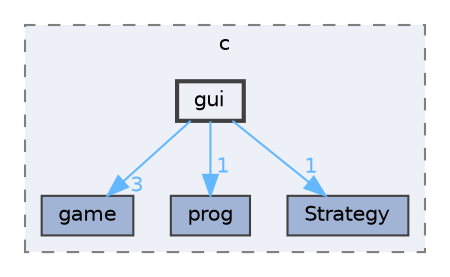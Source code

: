 digraph "src/c/gui"
{
 // LATEX_PDF_SIZE
  bgcolor="transparent";
  edge [fontname=Helvetica,fontsize=10,labelfontname=Helvetica,labelfontsize=10];
  node [fontname=Helvetica,fontsize=10,shape=box,height=0.2,width=0.4];
  compound=true
  subgraph clusterdir_3b19ecf29356981f494745fbef7e56bf {
    graph [ bgcolor="#edf0f7", pencolor="grey50", label="c", fontname=Helvetica,fontsize=10 style="filled,dashed", URL="dir_3b19ecf29356981f494745fbef7e56bf.html",tooltip=""]
  dir_4577e3e26418e81245e5e2782fdb5624 [label="game", fillcolor="#a2b4d6", color="grey25", style="filled", URL="dir_4577e3e26418e81245e5e2782fdb5624.html",tooltip=""];
  dir_f4913f1df357bd2ff70387216a90f557 [label="prog", fillcolor="#a2b4d6", color="grey25", style="filled", URL="dir_f4913f1df357bd2ff70387216a90f557.html",tooltip=""];
  dir_6c9b1bc37dcf8d074fc1d072bc15f3b8 [label="Strategy", fillcolor="#a2b4d6", color="grey25", style="filled", URL="dir_6c9b1bc37dcf8d074fc1d072bc15f3b8.html",tooltip=""];
  dir_f1392e27fd323dcd4e55bb738c0e23fc [label="gui", fillcolor="#edf0f7", color="grey25", style="filled,bold", URL="dir_f1392e27fd323dcd4e55bb738c0e23fc.html",tooltip=""];
  }
  dir_f1392e27fd323dcd4e55bb738c0e23fc->dir_4577e3e26418e81245e5e2782fdb5624 [headlabel="3", labeldistance=1.5 headhref="dir_000002_000001.html" href="dir_000002_000001.html" color="steelblue1" fontcolor="steelblue1"];
  dir_f1392e27fd323dcd4e55bb738c0e23fc->dir_6c9b1bc37dcf8d074fc1d072bc15f3b8 [headlabel="1", labeldistance=1.5 headhref="dir_000002_000005.html" href="dir_000002_000005.html" color="steelblue1" fontcolor="steelblue1"];
  dir_f1392e27fd323dcd4e55bb738c0e23fc->dir_f4913f1df357bd2ff70387216a90f557 [headlabel="1", labeldistance=1.5 headhref="dir_000002_000003.html" href="dir_000002_000003.html" color="steelblue1" fontcolor="steelblue1"];
}
